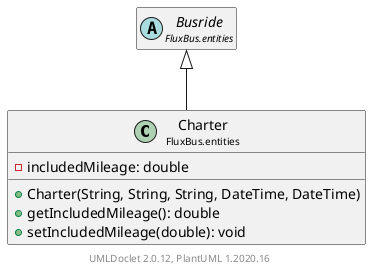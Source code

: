 @startuml
    set namespaceSeparator none
    hide empty fields
    hide empty methods

    class "<size:14>Charter\n<size:10>FluxBus.entities" as FluxBus.entities.Charter [[Charter.html]] {
        -includedMileage: double
        +Charter(String, String, String, DateTime, DateTime)
        +getIncludedMileage(): double
        +setIncludedMileage(double): void
    }

    abstract class "<size:14>Busride\n<size:10>FluxBus.entities" as FluxBus.entities.Busride [[Busride.html]]

    FluxBus.entities.Busride <|-- FluxBus.entities.Charter

    center footer UMLDoclet 2.0.12, PlantUML 1.2020.16
@enduml
